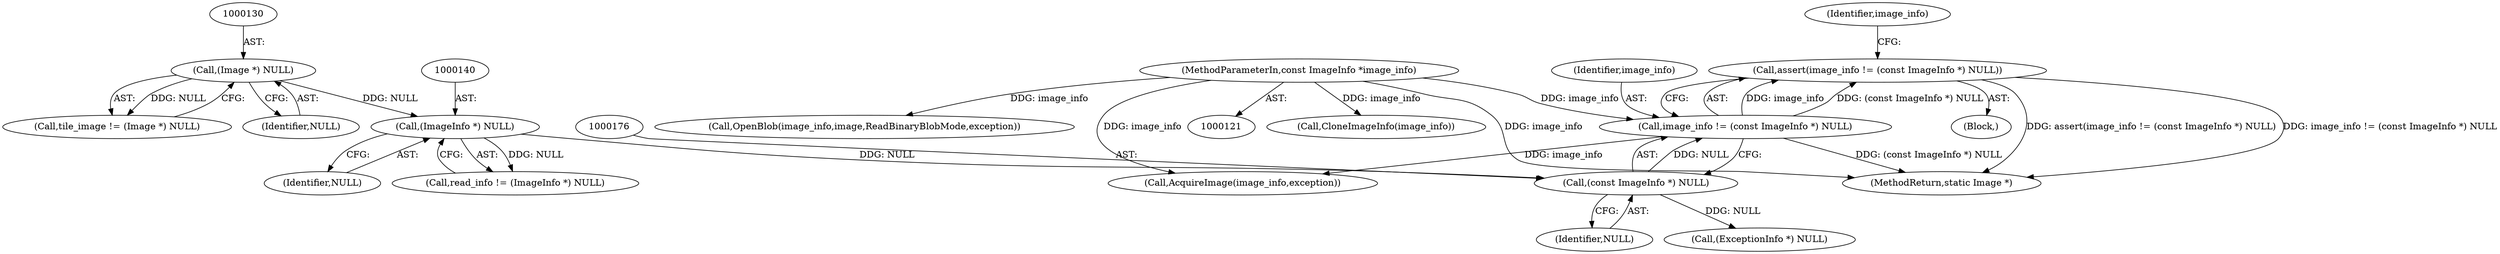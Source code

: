 digraph "0_ImageMagick_6b6bff054d569a77973f2140c0e86366e6168a6c_1@API" {
"1000172" [label="(Call,assert(image_info != (const ImageInfo *) NULL))"];
"1000173" [label="(Call,image_info != (const ImageInfo *) NULL)"];
"1000122" [label="(MethodParameterIn,const ImageInfo *image_info)"];
"1000175" [label="(Call,(const ImageInfo *) NULL)"];
"1000139" [label="(Call,(ImageInfo *) NULL)"];
"1000129" [label="(Call,(Image *) NULL)"];
"1000175" [label="(Call,(const ImageInfo *) NULL)"];
"1000141" [label="(Identifier,NULL)"];
"1000173" [label="(Call,image_info != (const ImageInfo *) NULL)"];
"1002220" [label="(Call,CloneImageInfo(image_info))"];
"1000129" [label="(Call,(Image *) NULL)"];
"1000177" [label="(Identifier,NULL)"];
"1000124" [label="(Block,)"];
"1000174" [label="(Identifier,image_info)"];
"1000131" [label="(Identifier,NULL)"];
"1002575" [label="(MethodReturn,static Image *)"];
"1000202" [label="(Call,(ExceptionInfo *) NULL)"];
"1000122" [label="(MethodParameterIn,const ImageInfo *image_info)"];
"1000139" [label="(Call,(ImageInfo *) NULL)"];
"1000137" [label="(Call,read_info != (ImageInfo *) NULL)"];
"1000127" [label="(Call,tile_image != (Image *) NULL)"];
"1000181" [label="(Identifier,image_info)"];
"1000218" [label="(Call,OpenBlob(image_info,image,ReadBinaryBlobMode,exception))"];
"1000213" [label="(Call,AcquireImage(image_info,exception))"];
"1000172" [label="(Call,assert(image_info != (const ImageInfo *) NULL))"];
"1000172" -> "1000124"  [label="AST: "];
"1000172" -> "1000173"  [label="CFG: "];
"1000173" -> "1000172"  [label="AST: "];
"1000181" -> "1000172"  [label="CFG: "];
"1000172" -> "1002575"  [label="DDG: assert(image_info != (const ImageInfo *) NULL)"];
"1000172" -> "1002575"  [label="DDG: image_info != (const ImageInfo *) NULL"];
"1000173" -> "1000172"  [label="DDG: image_info"];
"1000173" -> "1000172"  [label="DDG: (const ImageInfo *) NULL"];
"1000173" -> "1000175"  [label="CFG: "];
"1000174" -> "1000173"  [label="AST: "];
"1000175" -> "1000173"  [label="AST: "];
"1000173" -> "1002575"  [label="DDG: (const ImageInfo *) NULL"];
"1000122" -> "1000173"  [label="DDG: image_info"];
"1000175" -> "1000173"  [label="DDG: NULL"];
"1000173" -> "1000213"  [label="DDG: image_info"];
"1000122" -> "1000121"  [label="AST: "];
"1000122" -> "1002575"  [label="DDG: image_info"];
"1000122" -> "1000213"  [label="DDG: image_info"];
"1000122" -> "1000218"  [label="DDG: image_info"];
"1000122" -> "1002220"  [label="DDG: image_info"];
"1000175" -> "1000177"  [label="CFG: "];
"1000176" -> "1000175"  [label="AST: "];
"1000177" -> "1000175"  [label="AST: "];
"1000139" -> "1000175"  [label="DDG: NULL"];
"1000175" -> "1000202"  [label="DDG: NULL"];
"1000139" -> "1000137"  [label="AST: "];
"1000139" -> "1000141"  [label="CFG: "];
"1000140" -> "1000139"  [label="AST: "];
"1000141" -> "1000139"  [label="AST: "];
"1000137" -> "1000139"  [label="CFG: "];
"1000139" -> "1000137"  [label="DDG: NULL"];
"1000129" -> "1000139"  [label="DDG: NULL"];
"1000129" -> "1000127"  [label="AST: "];
"1000129" -> "1000131"  [label="CFG: "];
"1000130" -> "1000129"  [label="AST: "];
"1000131" -> "1000129"  [label="AST: "];
"1000127" -> "1000129"  [label="CFG: "];
"1000129" -> "1000127"  [label="DDG: NULL"];
}
